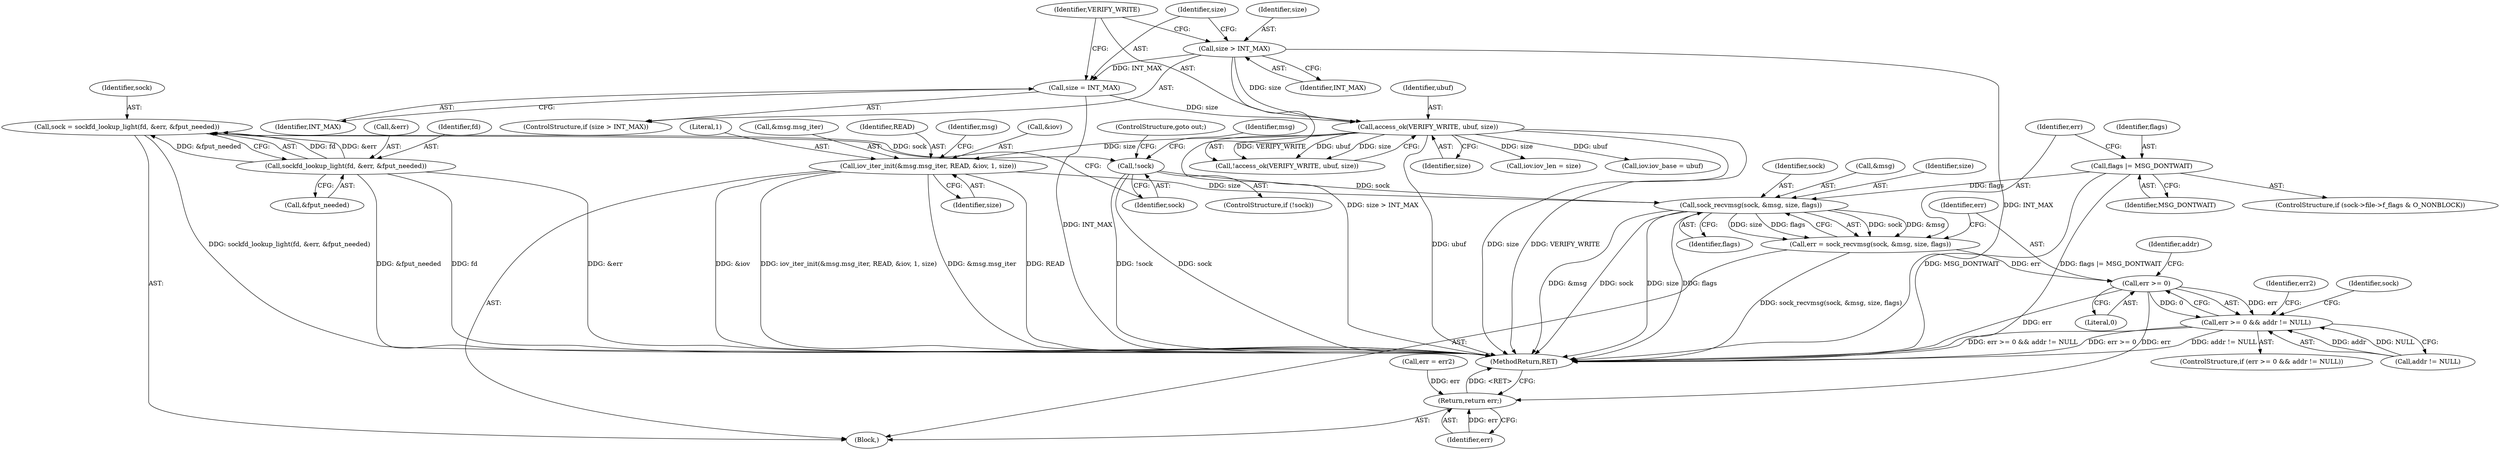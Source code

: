 digraph "0_linux_4de930efc23b92ddf88ce91c405ee645fe6e27ea_0@API" {
"1000212" [label="(Call,sock_recvmsg(sock, &msg, size, flags))"];
"1000150" [label="(Call,!sock)"];
"1000141" [label="(Call,sock = sockfd_lookup_light(fd, &err, &fput_needed))"];
"1000143" [label="(Call,sockfd_lookup_light(fd, &err, &fput_needed))"];
"1000173" [label="(Call,iov_iter_init(&msg.msg_iter, READ, &iov, 1, size))"];
"1000134" [label="(Call,access_ok(VERIFY_WRITE, ubuf, size))"];
"1000125" [label="(Call,size > INT_MAX)"];
"1000128" [label="(Call,size = INT_MAX)"];
"1000207" [label="(Call,flags |= MSG_DONTWAIT)"];
"1000210" [label="(Call,err = sock_recvmsg(sock, &msg, size, flags))"];
"1000220" [label="(Call,err >= 0)"];
"1000219" [label="(Call,err >= 0 && addr != NULL)"];
"1000250" [label="(Return,return err;)"];
"1000185" [label="(Identifier,msg)"];
"1000251" [label="(Identifier,err)"];
"1000217" [label="(Identifier,flags)"];
"1000135" [label="(Identifier,VERIFY_WRITE)"];
"1000246" [label="(Identifier,sock)"];
"1000224" [label="(Identifier,addr)"];
"1000219" [label="(Call,err >= 0 && addr != NULL)"];
"1000150" [label="(Call,!sock)"];
"1000129" [label="(Identifier,size)"];
"1000128" [label="(Call,size = INT_MAX)"];
"1000116" [label="(Block,)"];
"1000163" [label="(Call,iov.iov_len = size)"];
"1000142" [label="(Identifier,sock)"];
"1000127" [label="(Identifier,INT_MAX)"];
"1000250" [label="(Return,return err;)"];
"1000155" [label="(Identifier,msg)"];
"1000213" [label="(Identifier,sock)"];
"1000130" [label="(Identifier,INT_MAX)"];
"1000199" [label="(ControlStructure,if (sock->file->f_flags & O_NONBLOCK))"];
"1000179" [label="(Call,&iov)"];
"1000214" [label="(Call,&msg)"];
"1000211" [label="(Identifier,err)"];
"1000216" [label="(Identifier,size)"];
"1000136" [label="(Identifier,ubuf)"];
"1000209" [label="(Identifier,MSG_DONTWAIT)"];
"1000125" [label="(Call,size > INT_MAX)"];
"1000168" [label="(Call,iov.iov_base = ubuf)"];
"1000143" [label="(Call,sockfd_lookup_light(fd, &err, &fput_needed))"];
"1000181" [label="(Literal,1)"];
"1000134" [label="(Call,access_ok(VERIFY_WRITE, ubuf, size))"];
"1000174" [label="(Call,&msg.msg_iter)"];
"1000210" [label="(Call,err = sock_recvmsg(sock, &msg, size, flags))"];
"1000149" [label="(ControlStructure,if (!sock))"];
"1000133" [label="(Call,!access_ok(VERIFY_WRITE, ubuf, size))"];
"1000178" [label="(Identifier,READ)"];
"1000182" [label="(Identifier,size)"];
"1000222" [label="(Literal,0)"];
"1000141" [label="(Call,sock = sockfd_lookup_light(fd, &err, &fput_needed))"];
"1000173" [label="(Call,iov_iter_init(&msg.msg_iter, READ, &iov, 1, size))"];
"1000241" [label="(Call,err = err2)"];
"1000208" [label="(Identifier,flags)"];
"1000220" [label="(Call,err >= 0)"];
"1000151" [label="(Identifier,sock)"];
"1000147" [label="(Call,&fput_needed)"];
"1000145" [label="(Call,&err)"];
"1000126" [label="(Identifier,size)"];
"1000218" [label="(ControlStructure,if (err >= 0 && addr != NULL))"];
"1000223" [label="(Call,addr != NULL)"];
"1000212" [label="(Call,sock_recvmsg(sock, &msg, size, flags))"];
"1000152" [label="(ControlStructure,goto out;)"];
"1000252" [label="(MethodReturn,RET)"];
"1000221" [label="(Identifier,err)"];
"1000207" [label="(Call,flags |= MSG_DONTWAIT)"];
"1000228" [label="(Identifier,err2)"];
"1000144" [label="(Identifier,fd)"];
"1000137" [label="(Identifier,size)"];
"1000124" [label="(ControlStructure,if (size > INT_MAX))"];
"1000212" -> "1000210"  [label="AST: "];
"1000212" -> "1000217"  [label="CFG: "];
"1000213" -> "1000212"  [label="AST: "];
"1000214" -> "1000212"  [label="AST: "];
"1000216" -> "1000212"  [label="AST: "];
"1000217" -> "1000212"  [label="AST: "];
"1000210" -> "1000212"  [label="CFG: "];
"1000212" -> "1000252"  [label="DDG: size"];
"1000212" -> "1000252"  [label="DDG: flags"];
"1000212" -> "1000252"  [label="DDG: &msg"];
"1000212" -> "1000252"  [label="DDG: sock"];
"1000212" -> "1000210"  [label="DDG: sock"];
"1000212" -> "1000210"  [label="DDG: &msg"];
"1000212" -> "1000210"  [label="DDG: size"];
"1000212" -> "1000210"  [label="DDG: flags"];
"1000150" -> "1000212"  [label="DDG: sock"];
"1000173" -> "1000212"  [label="DDG: size"];
"1000207" -> "1000212"  [label="DDG: flags"];
"1000150" -> "1000149"  [label="AST: "];
"1000150" -> "1000151"  [label="CFG: "];
"1000151" -> "1000150"  [label="AST: "];
"1000152" -> "1000150"  [label="CFG: "];
"1000155" -> "1000150"  [label="CFG: "];
"1000150" -> "1000252"  [label="DDG: sock"];
"1000150" -> "1000252"  [label="DDG: !sock"];
"1000141" -> "1000150"  [label="DDG: sock"];
"1000141" -> "1000116"  [label="AST: "];
"1000141" -> "1000143"  [label="CFG: "];
"1000142" -> "1000141"  [label="AST: "];
"1000143" -> "1000141"  [label="AST: "];
"1000151" -> "1000141"  [label="CFG: "];
"1000141" -> "1000252"  [label="DDG: sockfd_lookup_light(fd, &err, &fput_needed)"];
"1000143" -> "1000141"  [label="DDG: fd"];
"1000143" -> "1000141"  [label="DDG: &err"];
"1000143" -> "1000141"  [label="DDG: &fput_needed"];
"1000143" -> "1000147"  [label="CFG: "];
"1000144" -> "1000143"  [label="AST: "];
"1000145" -> "1000143"  [label="AST: "];
"1000147" -> "1000143"  [label="AST: "];
"1000143" -> "1000252"  [label="DDG: fd"];
"1000143" -> "1000252"  [label="DDG: &err"];
"1000143" -> "1000252"  [label="DDG: &fput_needed"];
"1000173" -> "1000116"  [label="AST: "];
"1000173" -> "1000182"  [label="CFG: "];
"1000174" -> "1000173"  [label="AST: "];
"1000178" -> "1000173"  [label="AST: "];
"1000179" -> "1000173"  [label="AST: "];
"1000181" -> "1000173"  [label="AST: "];
"1000182" -> "1000173"  [label="AST: "];
"1000185" -> "1000173"  [label="CFG: "];
"1000173" -> "1000252"  [label="DDG: READ"];
"1000173" -> "1000252"  [label="DDG: &iov"];
"1000173" -> "1000252"  [label="DDG: iov_iter_init(&msg.msg_iter, READ, &iov, 1, size)"];
"1000173" -> "1000252"  [label="DDG: &msg.msg_iter"];
"1000134" -> "1000173"  [label="DDG: size"];
"1000134" -> "1000133"  [label="AST: "];
"1000134" -> "1000137"  [label="CFG: "];
"1000135" -> "1000134"  [label="AST: "];
"1000136" -> "1000134"  [label="AST: "];
"1000137" -> "1000134"  [label="AST: "];
"1000133" -> "1000134"  [label="CFG: "];
"1000134" -> "1000252"  [label="DDG: VERIFY_WRITE"];
"1000134" -> "1000252"  [label="DDG: ubuf"];
"1000134" -> "1000252"  [label="DDG: size"];
"1000134" -> "1000133"  [label="DDG: VERIFY_WRITE"];
"1000134" -> "1000133"  [label="DDG: ubuf"];
"1000134" -> "1000133"  [label="DDG: size"];
"1000125" -> "1000134"  [label="DDG: size"];
"1000128" -> "1000134"  [label="DDG: size"];
"1000134" -> "1000163"  [label="DDG: size"];
"1000134" -> "1000168"  [label="DDG: ubuf"];
"1000125" -> "1000124"  [label="AST: "];
"1000125" -> "1000127"  [label="CFG: "];
"1000126" -> "1000125"  [label="AST: "];
"1000127" -> "1000125"  [label="AST: "];
"1000129" -> "1000125"  [label="CFG: "];
"1000135" -> "1000125"  [label="CFG: "];
"1000125" -> "1000252"  [label="DDG: size > INT_MAX"];
"1000125" -> "1000252"  [label="DDG: INT_MAX"];
"1000125" -> "1000128"  [label="DDG: INT_MAX"];
"1000128" -> "1000124"  [label="AST: "];
"1000128" -> "1000130"  [label="CFG: "];
"1000129" -> "1000128"  [label="AST: "];
"1000130" -> "1000128"  [label="AST: "];
"1000135" -> "1000128"  [label="CFG: "];
"1000128" -> "1000252"  [label="DDG: INT_MAX"];
"1000207" -> "1000199"  [label="AST: "];
"1000207" -> "1000209"  [label="CFG: "];
"1000208" -> "1000207"  [label="AST: "];
"1000209" -> "1000207"  [label="AST: "];
"1000211" -> "1000207"  [label="CFG: "];
"1000207" -> "1000252"  [label="DDG: MSG_DONTWAIT"];
"1000207" -> "1000252"  [label="DDG: flags |= MSG_DONTWAIT"];
"1000210" -> "1000116"  [label="AST: "];
"1000211" -> "1000210"  [label="AST: "];
"1000221" -> "1000210"  [label="CFG: "];
"1000210" -> "1000252"  [label="DDG: sock_recvmsg(sock, &msg, size, flags)"];
"1000210" -> "1000220"  [label="DDG: err"];
"1000220" -> "1000219"  [label="AST: "];
"1000220" -> "1000222"  [label="CFG: "];
"1000221" -> "1000220"  [label="AST: "];
"1000222" -> "1000220"  [label="AST: "];
"1000224" -> "1000220"  [label="CFG: "];
"1000219" -> "1000220"  [label="CFG: "];
"1000220" -> "1000252"  [label="DDG: err"];
"1000220" -> "1000219"  [label="DDG: err"];
"1000220" -> "1000219"  [label="DDG: 0"];
"1000220" -> "1000250"  [label="DDG: err"];
"1000219" -> "1000218"  [label="AST: "];
"1000219" -> "1000223"  [label="CFG: "];
"1000223" -> "1000219"  [label="AST: "];
"1000228" -> "1000219"  [label="CFG: "];
"1000246" -> "1000219"  [label="CFG: "];
"1000219" -> "1000252"  [label="DDG: addr != NULL"];
"1000219" -> "1000252"  [label="DDG: err >= 0 && addr != NULL"];
"1000219" -> "1000252"  [label="DDG: err >= 0"];
"1000223" -> "1000219"  [label="DDG: addr"];
"1000223" -> "1000219"  [label="DDG: NULL"];
"1000250" -> "1000116"  [label="AST: "];
"1000250" -> "1000251"  [label="CFG: "];
"1000251" -> "1000250"  [label="AST: "];
"1000252" -> "1000250"  [label="CFG: "];
"1000250" -> "1000252"  [label="DDG: <RET>"];
"1000251" -> "1000250"  [label="DDG: err"];
"1000241" -> "1000250"  [label="DDG: err"];
}
